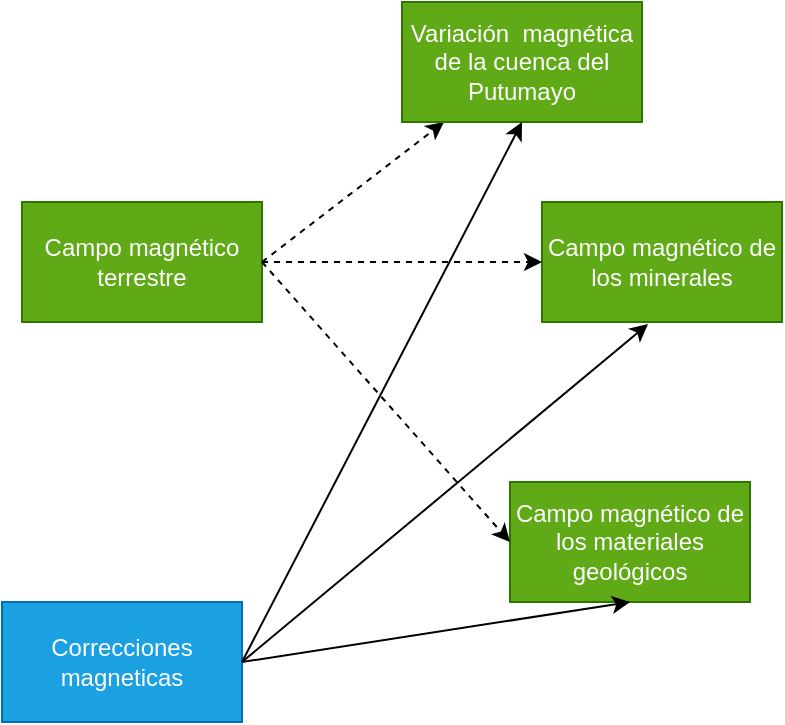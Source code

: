 <mxfile version="21.3.5" type="github">
  <diagram name="Página-1" id="ugSvi-zYbMNyyaOH61Mb">
    <mxGraphModel dx="837" dy="514" grid="1" gridSize="10" guides="1" tooltips="1" connect="1" arrows="1" fold="1" page="1" pageScale="1" pageWidth="827" pageHeight="1169" math="0" shadow="0">
      <root>
        <mxCell id="0" />
        <mxCell id="1" parent="0" />
        <mxCell id="HQViAkw9FGrDs74tsv49-2" value="Campo magnético terrestre" style="rounded=0;whiteSpace=wrap;html=1;fillColor=#60a917;fontColor=#ffffff;strokeColor=#2D7600;" vertex="1" parent="1">
          <mxGeometry x="170" y="190" width="120" height="60" as="geometry" />
        </mxCell>
        <mxCell id="HQViAkw9FGrDs74tsv49-3" value="" style="endArrow=classic;html=1;rounded=0;exitX=1;exitY=0.5;exitDx=0;exitDy=0;dashed=1;" edge="1" parent="1" source="HQViAkw9FGrDs74tsv49-2" target="HQViAkw9FGrDs74tsv49-4">
          <mxGeometry width="50" height="50" relative="1" as="geometry">
            <mxPoint x="390" y="290" as="sourcePoint" />
            <mxPoint x="350" y="170" as="targetPoint" />
          </mxGeometry>
        </mxCell>
        <mxCell id="HQViAkw9FGrDs74tsv49-4" value="Variación&amp;nbsp; magnética de la cuenca del Putumayo" style="rounded=0;whiteSpace=wrap;html=1;fillColor=#60a917;fontColor=#ffffff;strokeColor=#2D7600;" vertex="1" parent="1">
          <mxGeometry x="360" y="90" width="120" height="60" as="geometry" />
        </mxCell>
        <mxCell id="HQViAkw9FGrDs74tsv49-5" value="Campo magnético de los minerales" style="rounded=0;whiteSpace=wrap;html=1;fillColor=#60a917;fontColor=#ffffff;strokeColor=#2D7600;" vertex="1" parent="1">
          <mxGeometry x="430" y="190" width="120" height="60" as="geometry" />
        </mxCell>
        <mxCell id="HQViAkw9FGrDs74tsv49-6" value="" style="endArrow=classic;html=1;rounded=0;exitX=1;exitY=0.5;exitDx=0;exitDy=0;dashed=1;entryX=0;entryY=0.5;entryDx=0;entryDy=0;" edge="1" parent="1" source="HQViAkw9FGrDs74tsv49-2" target="HQViAkw9FGrDs74tsv49-5">
          <mxGeometry width="50" height="50" relative="1" as="geometry">
            <mxPoint x="300" y="230" as="sourcePoint" />
            <mxPoint x="375" y="180" as="targetPoint" />
          </mxGeometry>
        </mxCell>
        <mxCell id="HQViAkw9FGrDs74tsv49-7" value="Campo magnético de los materiales geológicos" style="rounded=0;whiteSpace=wrap;html=1;fillColor=#60a917;fontColor=#ffffff;strokeColor=#2D7600;" vertex="1" parent="1">
          <mxGeometry x="414" y="330" width="120" height="60" as="geometry" />
        </mxCell>
        <mxCell id="HQViAkw9FGrDs74tsv49-8" value="" style="endArrow=classic;html=1;rounded=0;exitX=1;exitY=0.5;exitDx=0;exitDy=0;dashed=1;entryX=0;entryY=0.5;entryDx=0;entryDy=0;" edge="1" parent="1" source="HQViAkw9FGrDs74tsv49-2" target="HQViAkw9FGrDs74tsv49-7">
          <mxGeometry width="50" height="50" relative="1" as="geometry">
            <mxPoint x="300" y="230" as="sourcePoint" />
            <mxPoint x="360" y="270" as="targetPoint" />
          </mxGeometry>
        </mxCell>
        <mxCell id="HQViAkw9FGrDs74tsv49-9" value="Correcciones magneticas" style="rounded=0;whiteSpace=wrap;html=1;fillColor=#1ba1e2;fontColor=#ffffff;strokeColor=#006EAF;" vertex="1" parent="1">
          <mxGeometry x="160" y="390" width="120" height="60" as="geometry" />
        </mxCell>
        <mxCell id="HQViAkw9FGrDs74tsv49-10" value="" style="endArrow=classic;html=1;rounded=0;exitX=1;exitY=0.5;exitDx=0;exitDy=0;entryX=0.442;entryY=1.017;entryDx=0;entryDy=0;entryPerimeter=0;" edge="1" parent="1" source="HQViAkw9FGrDs74tsv49-9" target="HQViAkw9FGrDs74tsv49-5">
          <mxGeometry width="50" height="50" relative="1" as="geometry">
            <mxPoint x="389" y="420" as="sourcePoint" />
            <mxPoint x="439" y="370" as="targetPoint" />
          </mxGeometry>
        </mxCell>
        <mxCell id="HQViAkw9FGrDs74tsv49-11" value="" style="endArrow=classic;html=1;rounded=0;exitX=1;exitY=0.5;exitDx=0;exitDy=0;entryX=0.5;entryY=1;entryDx=0;entryDy=0;" edge="1" parent="1" source="HQViAkw9FGrDs74tsv49-9" target="HQViAkw9FGrDs74tsv49-7">
          <mxGeometry width="50" height="50" relative="1" as="geometry">
            <mxPoint x="390" y="290" as="sourcePoint" />
            <mxPoint x="440" y="240" as="targetPoint" />
          </mxGeometry>
        </mxCell>
        <mxCell id="HQViAkw9FGrDs74tsv49-12" value="" style="endArrow=classic;html=1;rounded=0;exitX=1;exitY=0.5;exitDx=0;exitDy=0;entryX=0.5;entryY=1;entryDx=0;entryDy=0;" edge="1" parent="1" source="HQViAkw9FGrDs74tsv49-9" target="HQViAkw9FGrDs74tsv49-4">
          <mxGeometry width="50" height="50" relative="1" as="geometry">
            <mxPoint x="390" y="290" as="sourcePoint" />
            <mxPoint x="440" y="240" as="targetPoint" />
          </mxGeometry>
        </mxCell>
      </root>
    </mxGraphModel>
  </diagram>
</mxfile>
